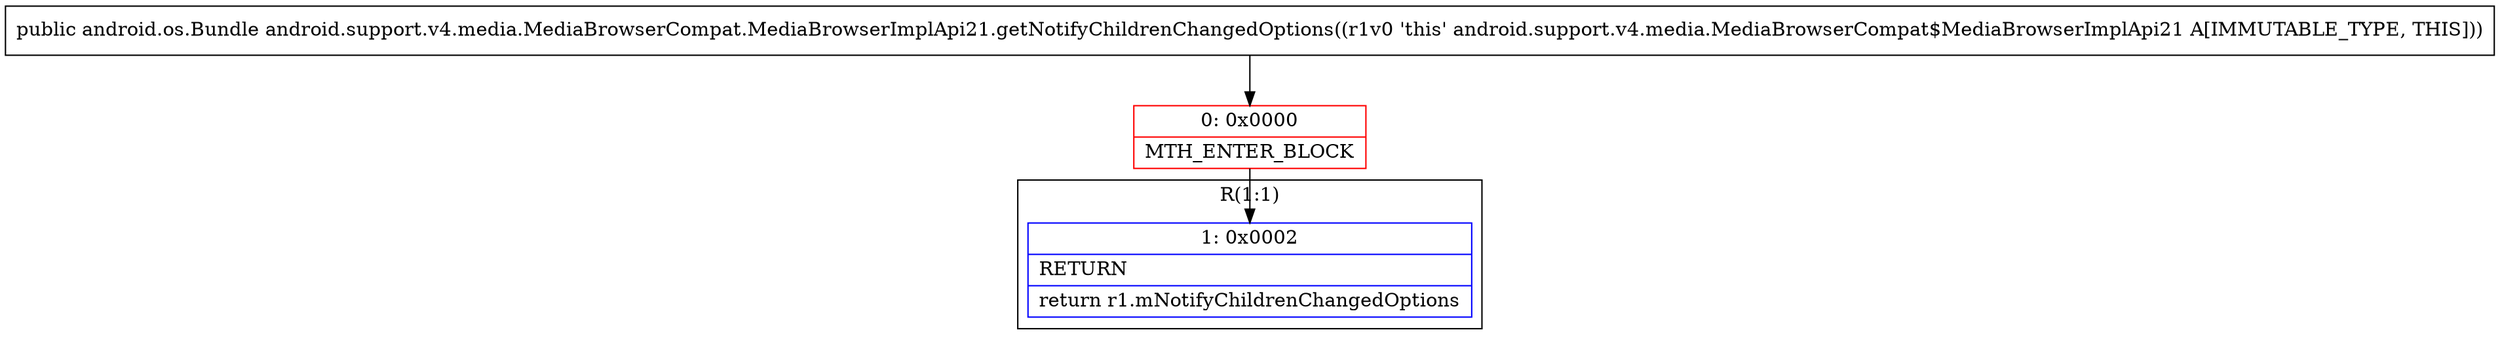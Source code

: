digraph "CFG forandroid.support.v4.media.MediaBrowserCompat.MediaBrowserImplApi21.getNotifyChildrenChangedOptions()Landroid\/os\/Bundle;" {
subgraph cluster_Region_1921610666 {
label = "R(1:1)";
node [shape=record,color=blue];
Node_1 [shape=record,label="{1\:\ 0x0002|RETURN\l|return r1.mNotifyChildrenChangedOptions\l}"];
}
Node_0 [shape=record,color=red,label="{0\:\ 0x0000|MTH_ENTER_BLOCK\l}"];
MethodNode[shape=record,label="{public android.os.Bundle android.support.v4.media.MediaBrowserCompat.MediaBrowserImplApi21.getNotifyChildrenChangedOptions((r1v0 'this' android.support.v4.media.MediaBrowserCompat$MediaBrowserImplApi21 A[IMMUTABLE_TYPE, THIS])) }"];
MethodNode -> Node_0;
Node_0 -> Node_1;
}

